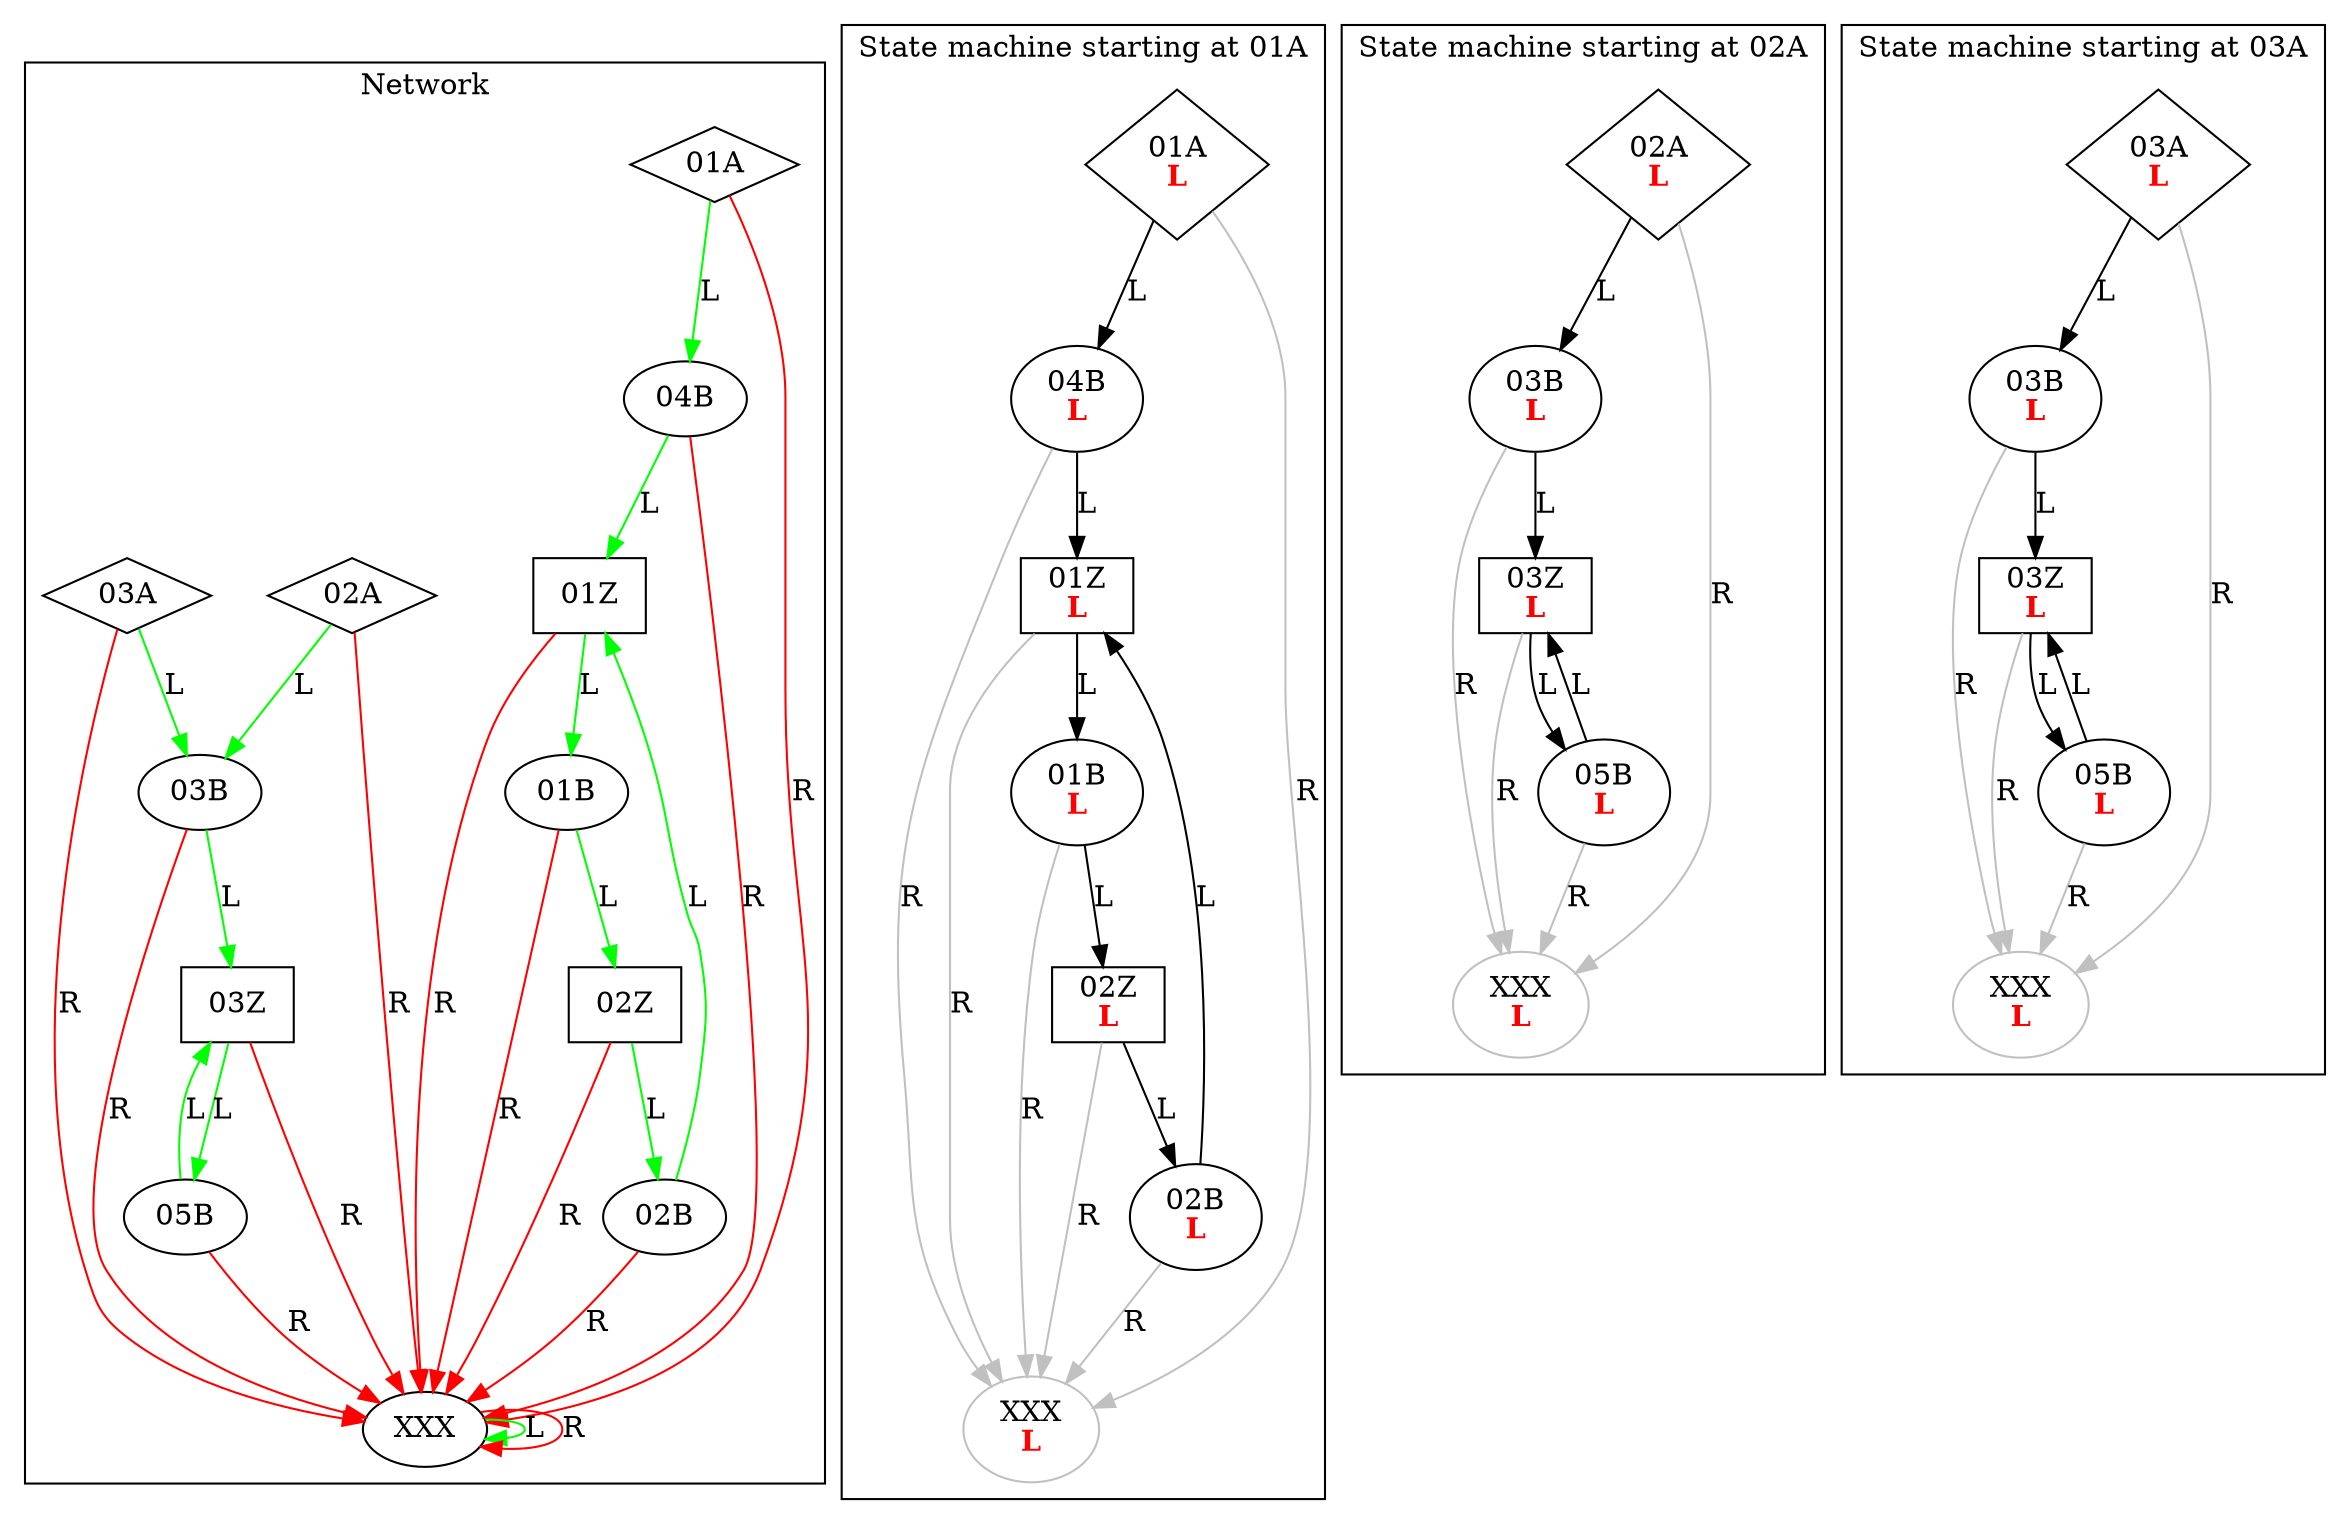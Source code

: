 digraph G {
	subgraph cluster {
	label = "Network"
	color=black
		_01A [label="01A",shape=diamond]
		_01A -> _04B [color=green,label=L]
		_01A -> _XXX [color=red,label=R]
		_02A [label="02A",shape=diamond]
		_02A -> _03B [color=green,label=L]
		_02A -> _XXX [color=red,label=R]
		_03A [label="03A",shape=diamond]
		_03A -> _03B [color=green,label=L]
		_03A -> _XXX [color=red,label=R]
		_01B [label="01B",shape=ellipse]
		_01B -> _02Z [color=green,label=L]
		_01B -> _XXX [color=red,label=R]
		_02B [label="02B",shape=ellipse]
		_02B -> _01Z [color=green,label=L]
		_02B -> _XXX [color=red,label=R]
		_03B [label="03B",shape=ellipse]
		_03B -> _03Z [color=green,label=L]
		_03B -> _XXX [color=red,label=R]
		_04B [label="04B",shape=ellipse]
		_04B -> _01Z [color=green,label=L]
		_04B -> _XXX [color=red,label=R]
		_05B [label="05B",shape=ellipse]
		_05B -> _03Z [color=green,label=L]
		_05B -> _XXX [color=red,label=R]
		_01Z [label="01Z",shape=rect]
		_01Z -> _01B [color=green,label=L]
		_01Z -> _XXX [color=red,label=R]
		_02Z [label="02Z",shape=rect]
		_02Z -> _02B [color=green,label=L]
		_02Z -> _XXX [color=red,label=R]
		_03Z [label="03Z",shape=rect]
		_03Z -> _05B [color=green,label=L]
		_03Z -> _XXX [color=red,label=R]
		_XXX [label="XXX",shape=ellipse]
		_XXX -> _XXX [color=green,label=L]
		_XXX -> _XXX [color=red,label=R]
	}

	subgraph cluster_01A {
		label = "State machine starting at 01A"
		color = black
		_walk_01A_01A_0 [shape=diamond,label=<01A<br/><font color="red"><b>L</b></font>>]
		_walk_01A_01A_0 -> _walk_01A_04B_0 [label=L]
		_walk_01A_01A_0 -> _walk_01A_XXX_0 [label=R,color=gray]
		_walk_01A_04B_0 [shape=ellipse,label=<04B<br/><font color="red"><b>L</b></font>>]
		_walk_01A_04B_0 -> _walk_01A_01Z_0 [label=L]
		_walk_01A_04B_0 -> _walk_01A_XXX_0 [label=R,color=gray]
		_walk_01A_01Z_0 [shape=rect,label=<01Z<br/><font color="red"><b>L</b></font>>]
		_walk_01A_01Z_0 -> _walk_01A_01B_0 [label=L]
		_walk_01A_01Z_0 -> _walk_01A_XXX_0 [label=R,color=gray]
		_walk_01A_01B_0 [shape=ellipse,label=<01B<br/><font color="red"><b>L</b></font>>]
		_walk_01A_01B_0 -> _walk_01A_02Z_0 [label=L]
		_walk_01A_01B_0 -> _walk_01A_XXX_0 [label=R,color=gray]
		_walk_01A_02Z_0 [shape=rect,label=<02Z<br/><font color="red"><b>L</b></font>>]
		_walk_01A_02Z_0 -> _walk_01A_02B_0 [label=L]
		_walk_01A_02Z_0 -> _walk_01A_XXX_0 [label=R,color=gray]
		_walk_01A_02B_0 [shape=ellipse,label=<02B<br/><font color="red"><b>L</b></font>>]
		_walk_01A_02B_0 -> _walk_01A_01Z_0 [label=L]
		_walk_01A_02B_0 -> _walk_01A_XXX_0 [label=R,color=gray]
		_walk_01A_XXX_0 [shape=ellipse,label=<XXX<br/><font color="red"><b>L</b></font>>,color=gray]
	}

	subgraph cluster_02A {
		label = "State machine starting at 02A"
		color = black
		_walk_02A_02A_0 [shape=diamond,label=<02A<br/><font color="red"><b>L</b></font>>]
		_walk_02A_02A_0 -> _walk_02A_03B_0 [label=L]
		_walk_02A_02A_0 -> _walk_02A_XXX_0 [label=R,color=gray]
		_walk_02A_03B_0 [shape=ellipse,label=<03B<br/><font color="red"><b>L</b></font>>]
		_walk_02A_03B_0 -> _walk_02A_03Z_0 [label=L]
		_walk_02A_03B_0 -> _walk_02A_XXX_0 [label=R,color=gray]
		_walk_02A_03Z_0 [shape=rect,label=<03Z<br/><font color="red"><b>L</b></font>>]
		_walk_02A_03Z_0 -> _walk_02A_05B_0 [label=L]
		_walk_02A_03Z_0 -> _walk_02A_XXX_0 [label=R,color=gray]
		_walk_02A_05B_0 [shape=ellipse,label=<05B<br/><font color="red"><b>L</b></font>>]
		_walk_02A_05B_0 -> _walk_02A_03Z_0 [label=L]
		_walk_02A_05B_0 -> _walk_02A_XXX_0 [label=R,color=gray]
		_walk_02A_XXX_0 [shape=ellipse,label=<XXX<br/><font color="red"><b>L</b></font>>,color=gray]
	}

	subgraph cluster_03A {
		label = "State machine starting at 03A"
		color = black
		_walk_03A_03A_0 [shape=diamond,label=<03A<br/><font color="red"><b>L</b></font>>]
		_walk_03A_03A_0 -> _walk_03A_03B_0 [label=L]
		_walk_03A_03A_0 -> _walk_03A_XXX_0 [label=R,color=gray]
		_walk_03A_03B_0 [shape=ellipse,label=<03B<br/><font color="red"><b>L</b></font>>]
		_walk_03A_03B_0 -> _walk_03A_03Z_0 [label=L]
		_walk_03A_03B_0 -> _walk_03A_XXX_0 [label=R,color=gray]
		_walk_03A_03Z_0 [shape=rect,label=<03Z<br/><font color="red"><b>L</b></font>>]
		_walk_03A_03Z_0 -> _walk_03A_05B_0 [label=L]
		_walk_03A_03Z_0 -> _walk_03A_XXX_0 [label=R,color=gray]
		_walk_03A_05B_0 [shape=ellipse,label=<05B<br/><font color="red"><b>L</b></font>>]
		_walk_03A_05B_0 -> _walk_03A_03Z_0 [label=L]
		_walk_03A_05B_0 -> _walk_03A_XXX_0 [label=R,color=gray]
		_walk_03A_XXX_0 [shape=ellipse,label=<XXX<br/><font color="red"><b>L</b></font>>,color=gray]
	}
}
